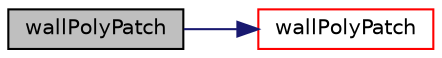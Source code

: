 digraph "wallPolyPatch"
{
  bgcolor="transparent";
  edge [fontname="Helvetica",fontsize="10",labelfontname="Helvetica",labelfontsize="10"];
  node [fontname="Helvetica",fontsize="10",shape=record];
  rankdir="LR";
  Node14 [label="wallPolyPatch",height=0.2,width=0.4,color="black", fillcolor="grey75", style="filled", fontcolor="black"];
  Node14 -> Node15 [color="midnightblue",fontsize="10",style="solid",fontname="Helvetica"];
  Node15 [label="wallPolyPatch",height=0.2,width=0.4,color="red",URL="$a28629.html#a75df3a2d4a3b41fbbf98b1757ab947eb",tooltip="Construct from components. "];
}
